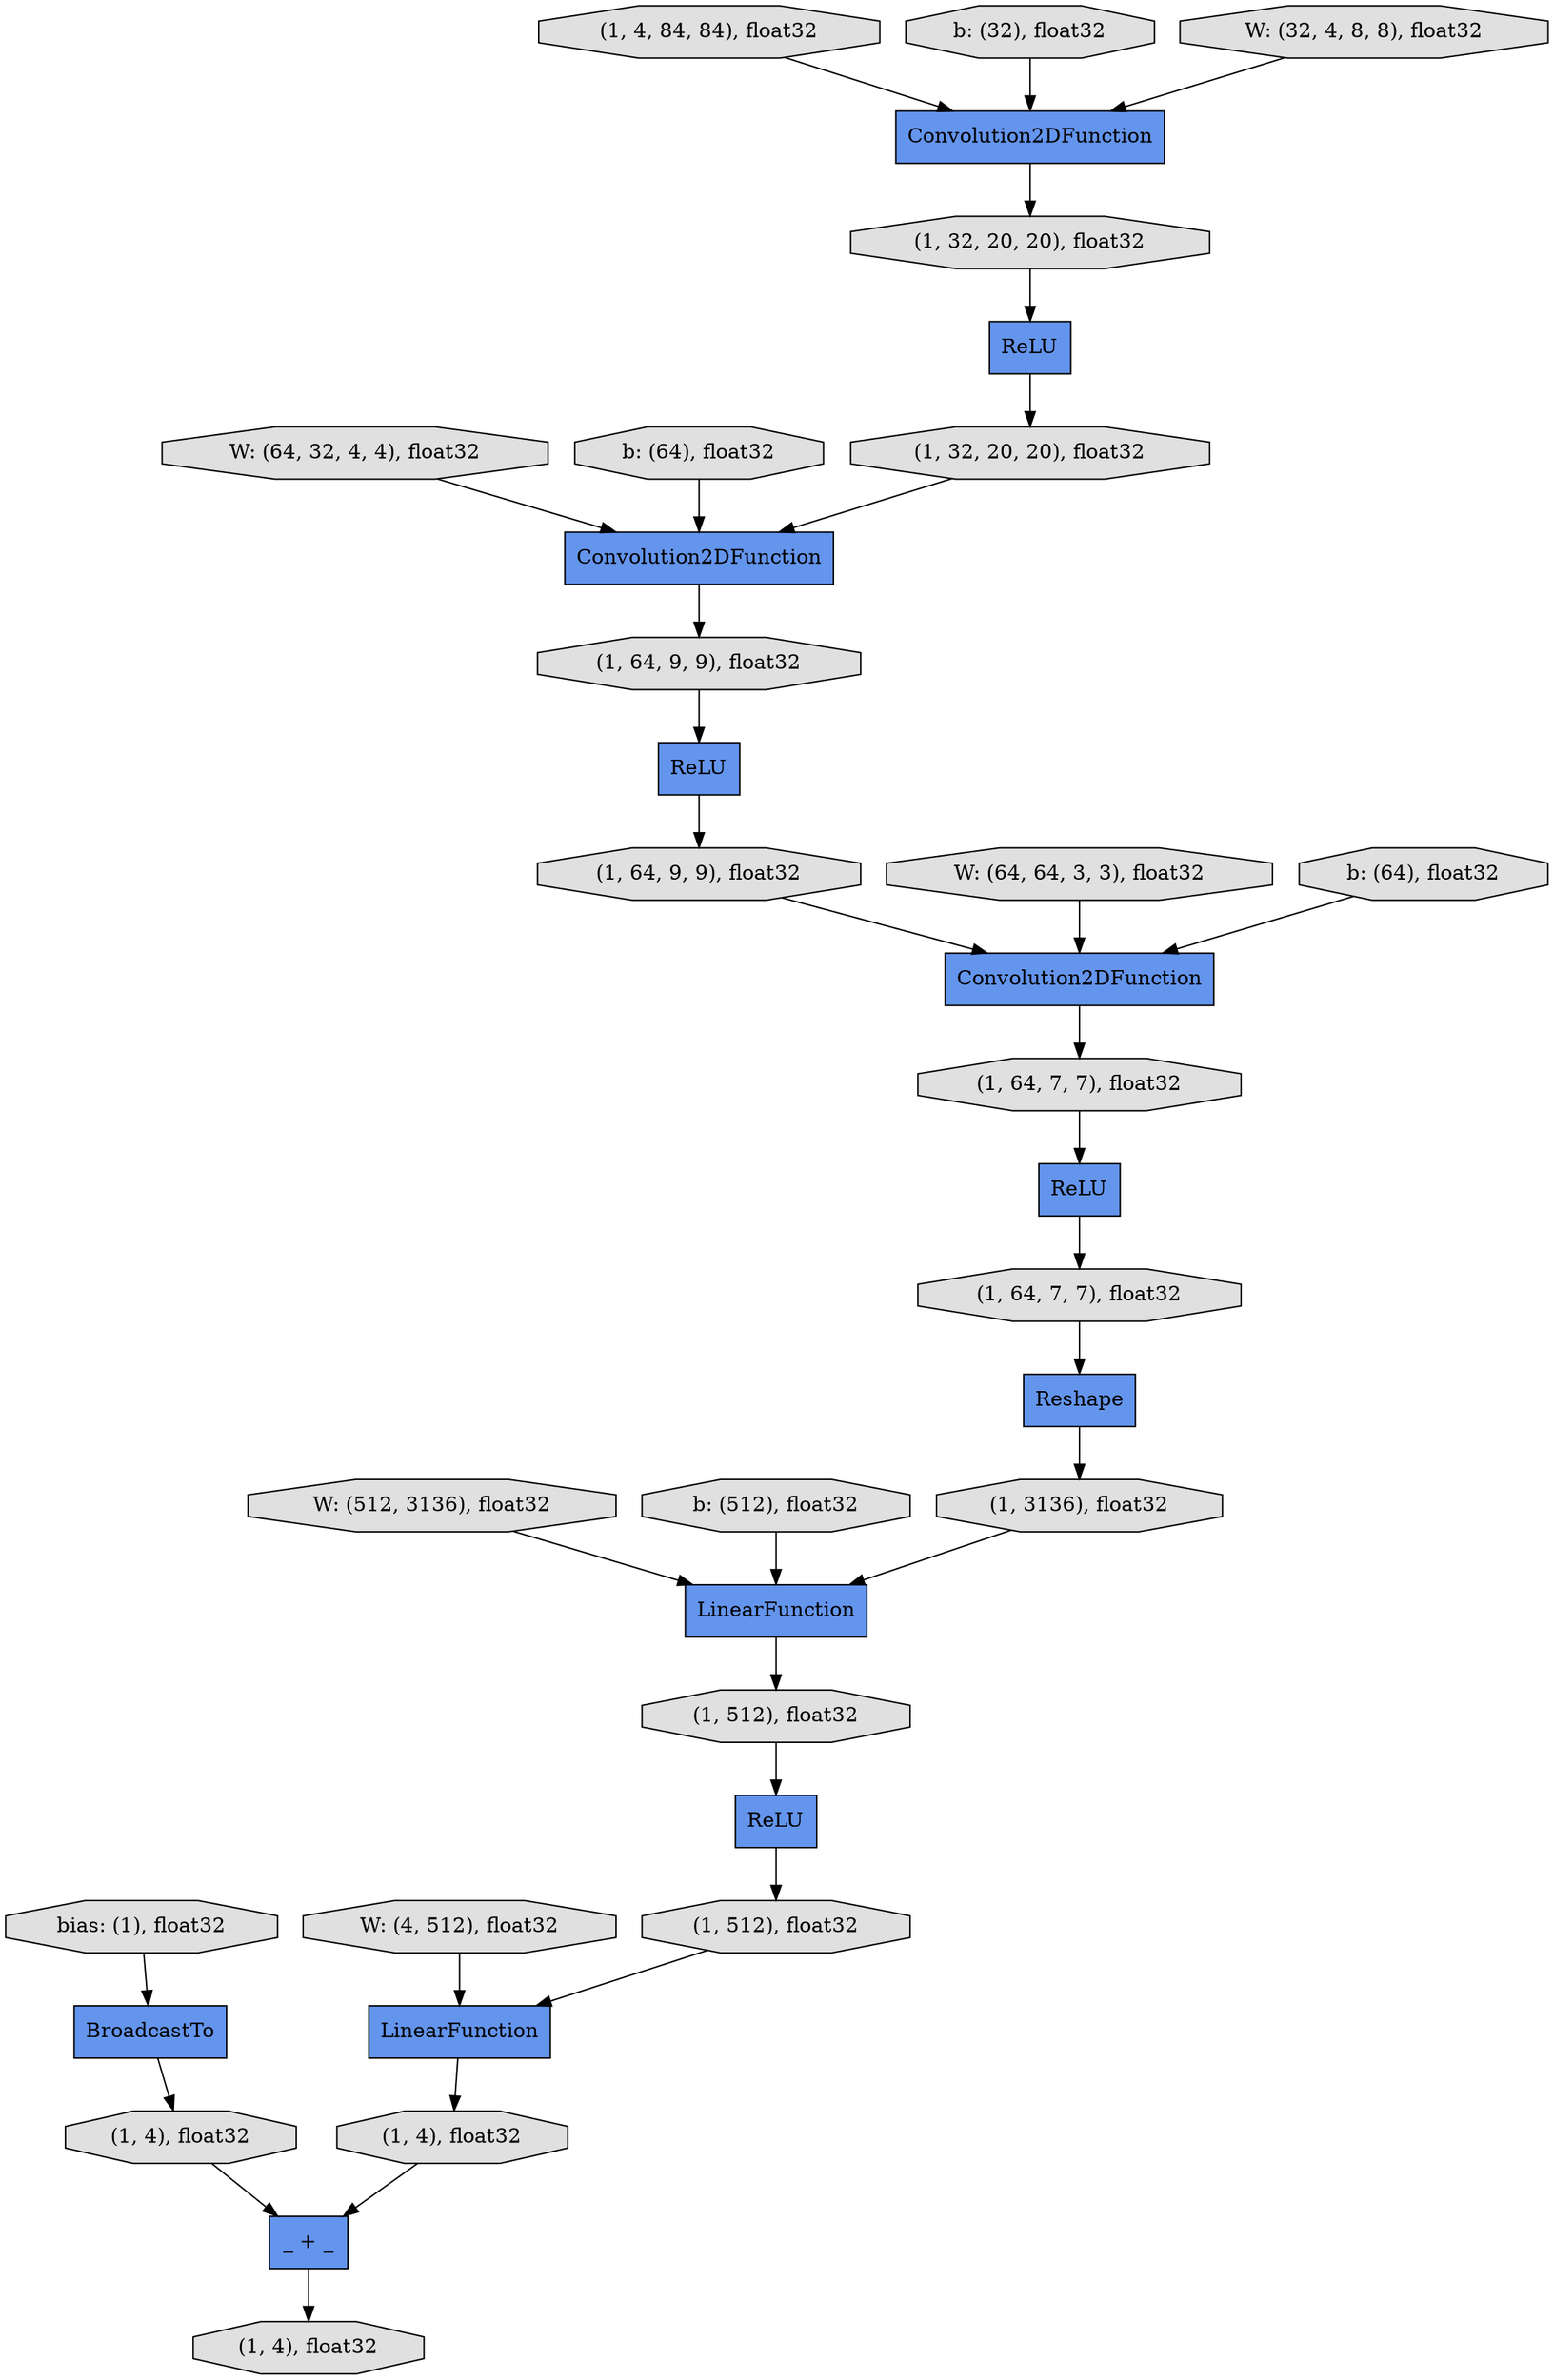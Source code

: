 digraph graphname{rankdir=TB;5369161824 [label="Reshape",shape="record",fillcolor="#6495ED",style="filled"];5369100384 [label="W: (64, 32, 4, 4), float32",shape="octagon",fillcolor="#E0E0E0",style="filled"];5369161936 [label="(1, 64, 9, 9), float32",shape="octagon",fillcolor="#E0E0E0",style="filled"];5369162048 [label="ReLU",shape="record",fillcolor="#6495ED",style="filled"];5369160032 [label="bias: (1), float32",shape="octagon",fillcolor="#E0E0E0",style="filled"];5369100664 [label="b: (64), float32",shape="octagon",fillcolor="#E0E0E0",style="filled"];5369278872 [label="(1, 4), float32",shape="octagon",fillcolor="#E0E0E0",style="filled"];5369162216 [label="(1, 64, 7, 7), float32",shape="octagon",fillcolor="#E0E0E0",style="filled"];5369100944 [label="W: (64, 64, 3, 3), float32",shape="octagon",fillcolor="#E0E0E0",style="filled"];5369162496 [label="(1, 64, 7, 7), float32",shape="octagon",fillcolor="#E0E0E0",style="filled"];5369101224 [label="b: (64), float32",shape="octagon",fillcolor="#E0E0E0",style="filled"];5369162664 [label="LinearFunction",shape="record",fillcolor="#6495ED",style="filled"];5369160704 [label="LinearFunction",shape="record",fillcolor="#6495ED",style="filled"];5369162776 [label="ReLU",shape="record",fillcolor="#6495ED",style="filled"];5369160760 [label="ReLU",shape="record",fillcolor="#6495ED",style="filled"];5369160816 [label="(1, 4, 84, 84), float32",shape="octagon",fillcolor="#E0E0E0",style="filled"];5369162888 [label="(1, 3136), float32",shape="octagon",fillcolor="#E0E0E0",style="filled"];5369160872 [label="Convolution2DFunction",shape="record",fillcolor="#6495ED",style="filled"];5369101504 [label="W: (512, 3136), float32",shape="octagon",fillcolor="#E0E0E0",style="filled"];5369161040 [label="Convolution2DFunction",shape="record",fillcolor="#6495ED",style="filled"];5369163112 [label="(1, 512), float32",shape="octagon",fillcolor="#E0E0E0",style="filled"];5369161096 [label="(1, 32, 20, 20), float32",shape="octagon",fillcolor="#E0E0E0",style="filled"];5369101784 [label="b: (512), float32",shape="octagon",fillcolor="#E0E0E0",style="filled"];5369163224 [label="BroadcastTo",shape="record",fillcolor="#6495ED",style="filled"];5369161264 [label="Convolution2DFunction",shape="record",fillcolor="#6495ED",style="filled"];5369163336 [label="(1, 512), float32",shape="octagon",fillcolor="#E0E0E0",style="filled"];5369163728 [label="(1, 4), float32",shape="octagon",fillcolor="#E0E0E0",style="filled"];5369161376 [label="(1, 32, 20, 20), float32",shape="octagon",fillcolor="#E0E0E0",style="filled"];5369163448 [label="(1, 4), float32",shape="octagon",fillcolor="#E0E0E0",style="filled"];5369161488 [label="ReLU",shape="record",fillcolor="#6495ED",style="filled"];5369163560 [label="_ + _",shape="record",fillcolor="#6495ED",style="filled"];5369100104 [label="b: (32), float32",shape="octagon",fillcolor="#E0E0E0",style="filled"];4539858840 [label="W: (32, 4, 8, 8), float32",shape="octagon",fillcolor="#E0E0E0",style="filled"];5369161656 [label="(1, 64, 9, 9), float32",shape="octagon",fillcolor="#E0E0E0",style="filled"];5369102288 [label="W: (4, 512), float32",shape="octagon",fillcolor="#E0E0E0",style="filled"];4539858840 -> 5369160872;5369161936 -> 5369161264;5369160760 -> 5369161376;5369100944 -> 5369161264;5369160704 -> 5369163448;5369160032 -> 5369163224;5369162048 -> 5369162496;5369162496 -> 5369161824;5369161824 -> 5369162888;5369101224 -> 5369161264;5369102288 -> 5369160704;5369162776 -> 5369163336;5369161264 -> 5369162216;5369161376 -> 5369161040;5369160816 -> 5369160872;5369161488 -> 5369161936;5369163448 -> 5369163560;5369162888 -> 5369162664;5369163336 -> 5369160704;5369163224 -> 5369163728;5369163560 -> 5369278872;5369161040 -> 5369161656;5369101504 -> 5369162664;5369162216 -> 5369162048;5369162664 -> 5369163112;5369100384 -> 5369161040;5369160872 -> 5369161096;5369161656 -> 5369161488;5369101784 -> 5369162664;5369163728 -> 5369163560;5369100104 -> 5369160872;5369161096 -> 5369160760;5369100664 -> 5369161040;5369163112 -> 5369162776;}